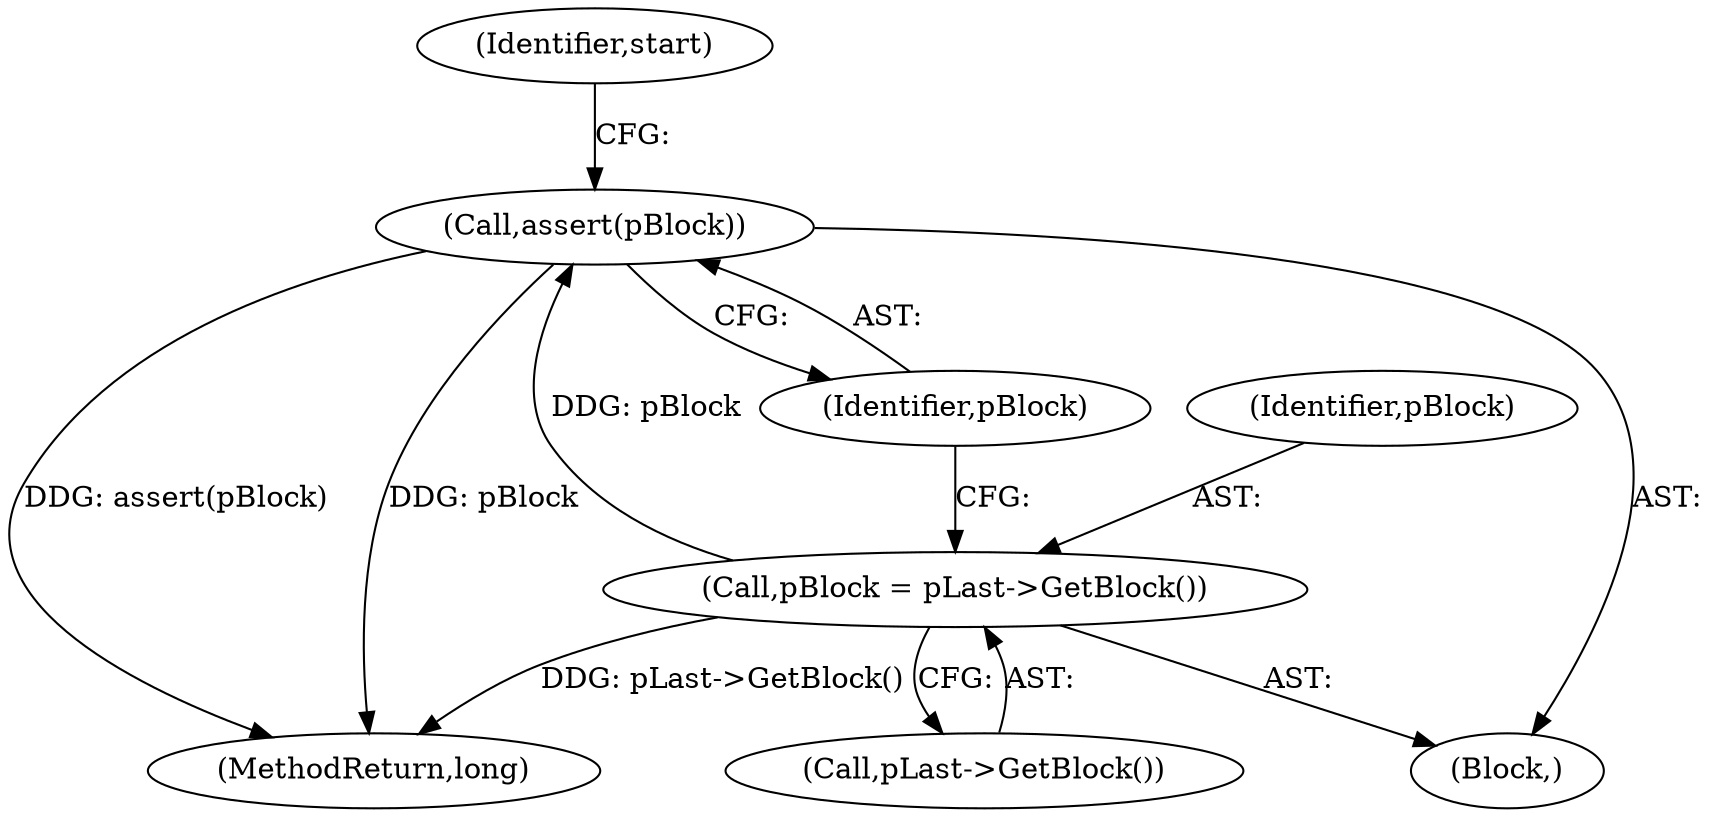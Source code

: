 digraph "0_Android_cc274e2abe8b2a6698a5c47d8aa4bb45f1f9538d_44@API" {
"1000551" [label="(Call,assert(pBlock))"];
"1000548" [label="(Call,pBlock = pLast->GetBlock())"];
"1000548" [label="(Call,pBlock = pLast->GetBlock())"];
"1000552" [label="(Identifier,pBlock)"];
"1000603" [label="(MethodReturn,long)"];
"1000534" [label="(Block,)"];
"1000551" [label="(Call,assert(pBlock))"];
"1000555" [label="(Identifier,start)"];
"1000549" [label="(Identifier,pBlock)"];
"1000550" [label="(Call,pLast->GetBlock())"];
"1000551" -> "1000534"  [label="AST: "];
"1000551" -> "1000552"  [label="CFG: "];
"1000552" -> "1000551"  [label="AST: "];
"1000555" -> "1000551"  [label="CFG: "];
"1000551" -> "1000603"  [label="DDG: assert(pBlock)"];
"1000551" -> "1000603"  [label="DDG: pBlock"];
"1000548" -> "1000551"  [label="DDG: pBlock"];
"1000548" -> "1000534"  [label="AST: "];
"1000548" -> "1000550"  [label="CFG: "];
"1000549" -> "1000548"  [label="AST: "];
"1000550" -> "1000548"  [label="AST: "];
"1000552" -> "1000548"  [label="CFG: "];
"1000548" -> "1000603"  [label="DDG: pLast->GetBlock()"];
}
